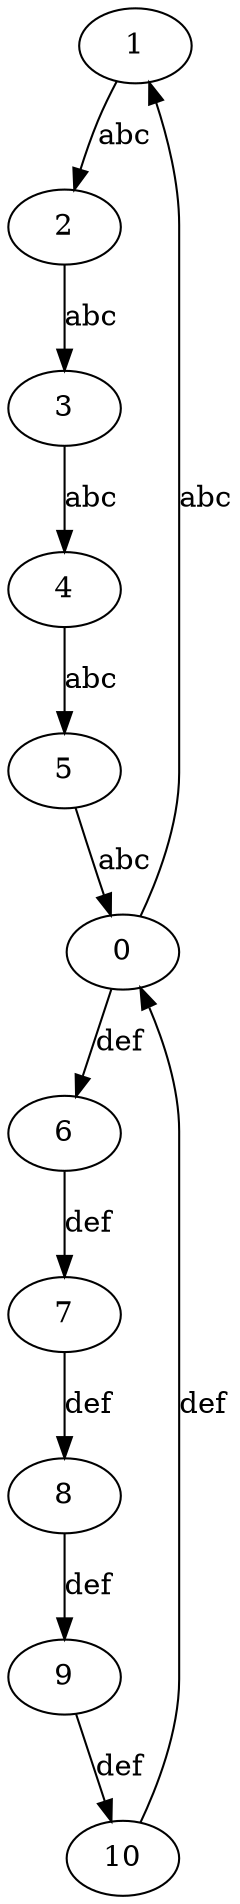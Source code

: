 digraph  {
1;
2;
3;
4;
5;
0;
6;
7;
8;
9;
10;
1 -> 2  [key=0, label=abc];
2 -> 3  [key=0, label=abc];
3 -> 4  [key=0, label=abc];
4 -> 5  [key=0, label=abc];
5 -> 0  [key=0, label=abc];
0 -> 1  [key=0, label=abc];
0 -> 6  [key=0, label=def];
6 -> 7  [key=0, label=def];
7 -> 8  [key=0, label=def];
8 -> 9  [key=0, label=def];
9 -> 10  [key=0, label=def];
10 -> 0  [key=0, label=def];
}
